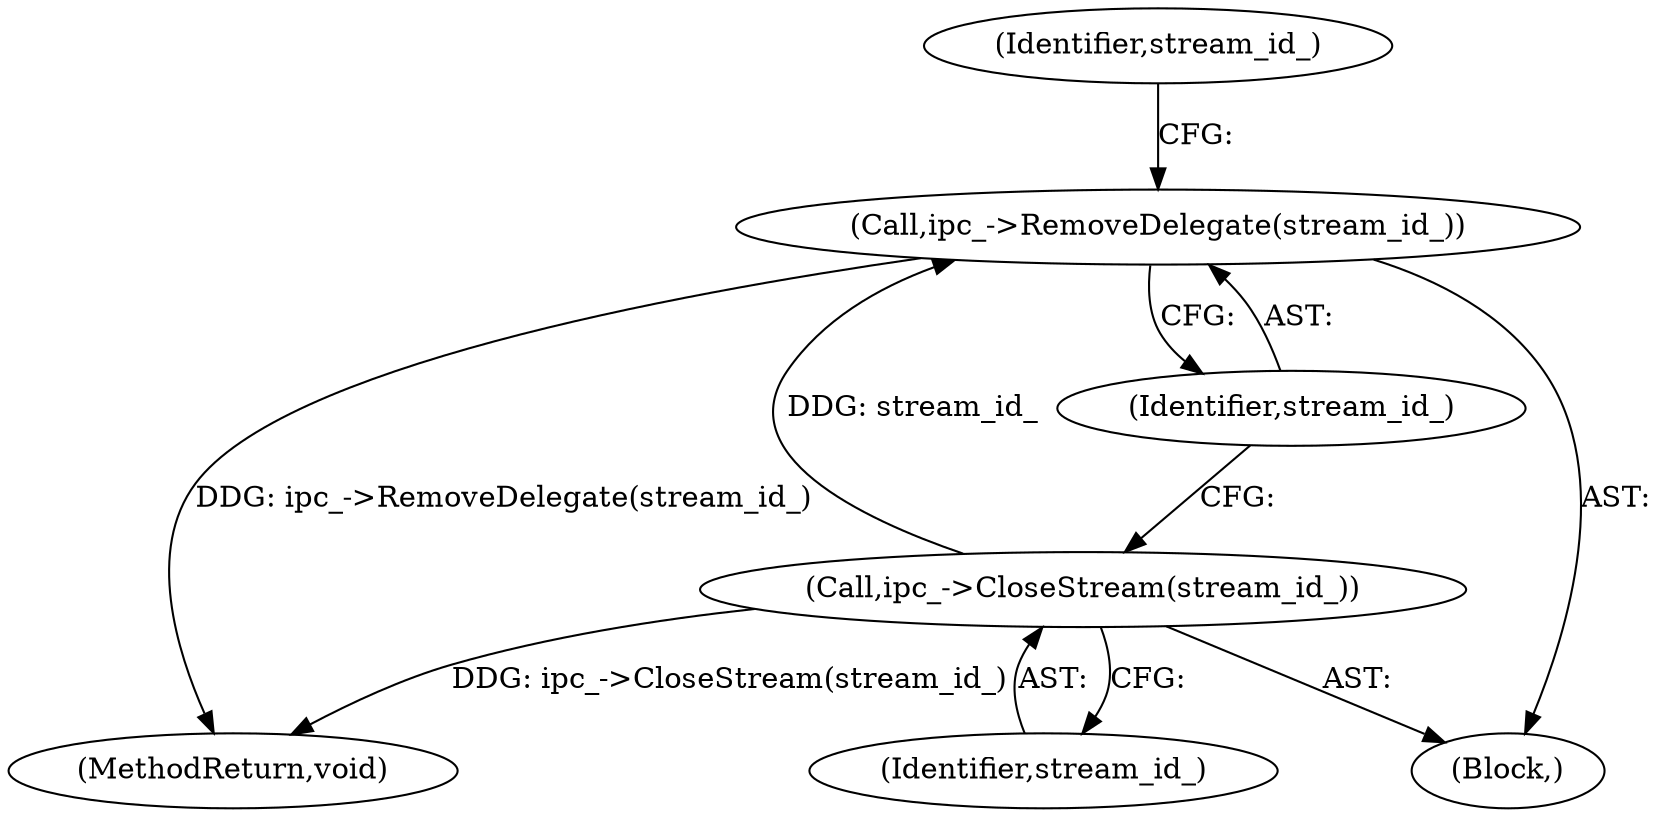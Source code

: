 digraph "0_Chrome_6d2aef28cb0b677af468ebf3e32a176a7c37086e_2@API" {
"1000115" [label="(Call,ipc_->RemoveDelegate(stream_id_))"];
"1000113" [label="(Call,ipc_->CloseStream(stream_id_))"];
"1000115" [label="(Call,ipc_->RemoveDelegate(stream_id_))"];
"1000124" [label="(MethodReturn,void)"];
"1000114" [label="(Identifier,stream_id_)"];
"1000112" [label="(Block,)"];
"1000113" [label="(Call,ipc_->CloseStream(stream_id_))"];
"1000118" [label="(Identifier,stream_id_)"];
"1000116" [label="(Identifier,stream_id_)"];
"1000115" -> "1000112"  [label="AST: "];
"1000115" -> "1000116"  [label="CFG: "];
"1000116" -> "1000115"  [label="AST: "];
"1000118" -> "1000115"  [label="CFG: "];
"1000115" -> "1000124"  [label="DDG: ipc_->RemoveDelegate(stream_id_)"];
"1000113" -> "1000115"  [label="DDG: stream_id_"];
"1000113" -> "1000112"  [label="AST: "];
"1000113" -> "1000114"  [label="CFG: "];
"1000114" -> "1000113"  [label="AST: "];
"1000116" -> "1000113"  [label="CFG: "];
"1000113" -> "1000124"  [label="DDG: ipc_->CloseStream(stream_id_)"];
}
